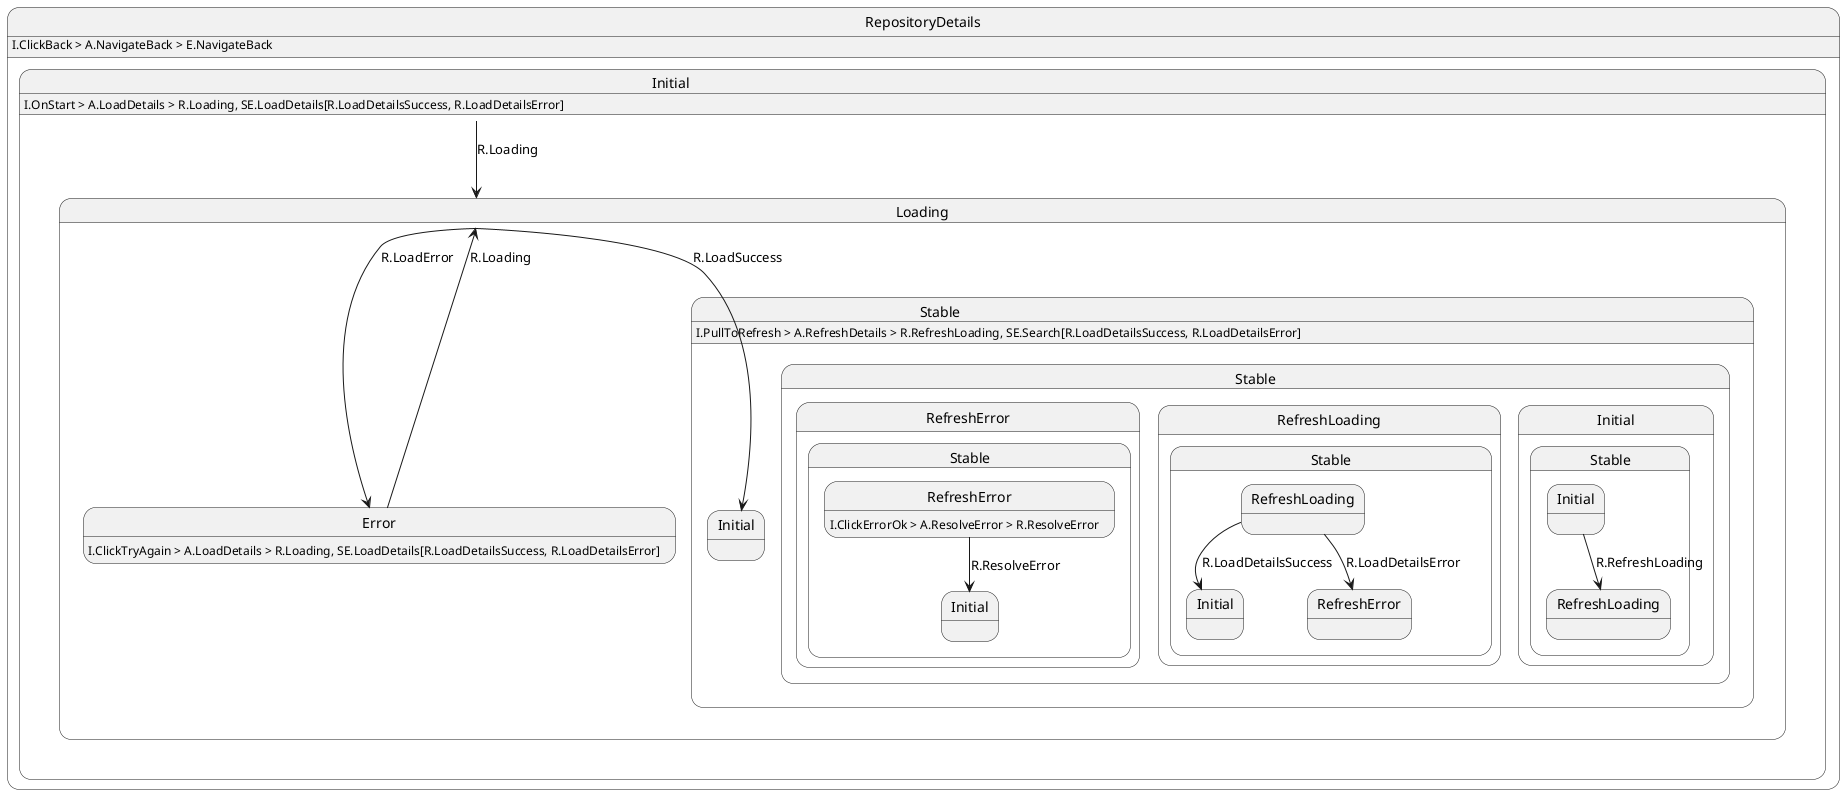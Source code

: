 @startuml RepositoryDetails
state RepositoryDetails {
    RepositoryDetails: I.ClickBack > A.NavigateBack > E.NavigateBack

    state Initial {
        Initial : I.OnStart > A.LoadDetails > R.Loading, SE.LoadDetails[R.LoadDetailsSuccess, R.LoadDetailsError]

        Initial --> Loading: R.Loading
    }

    state Loading {
        Loading --> Stable.Initial: R.LoadSuccess
        Loading --> Error: R.LoadError
    }

    state Stable {
        Stable : I.PullToRefresh > A.RefreshDetails > R.RefreshLoading, SE.Search[R.LoadDetailsSuccess, R.LoadDetailsError]

        state Stable.Initial {
            Stable.Initial --> Stable.RefreshLoading : R.RefreshLoading
        }

        state Stable.RefreshLoading {
            Stable.RefreshLoading --> Stable.Initial : R.LoadDetailsSuccess
            Stable.RefreshLoading --> Stable.RefreshError : R.LoadDetailsError
        }

        state Stable.RefreshError {
            Stable.RefreshError : I.ClickErrorOk > A.ResolveError > R.ResolveError

            Stable.RefreshError --> Stable.Initial : R.ResolveError
        }
    }

    state Error {
        Error : I.ClickTryAgain > A.LoadDetails > R.Loading, SE.LoadDetails[R.LoadDetailsSuccess, R.LoadDetailsError]

        Error --> Loading : R.Loading
    }
}
@enduml
